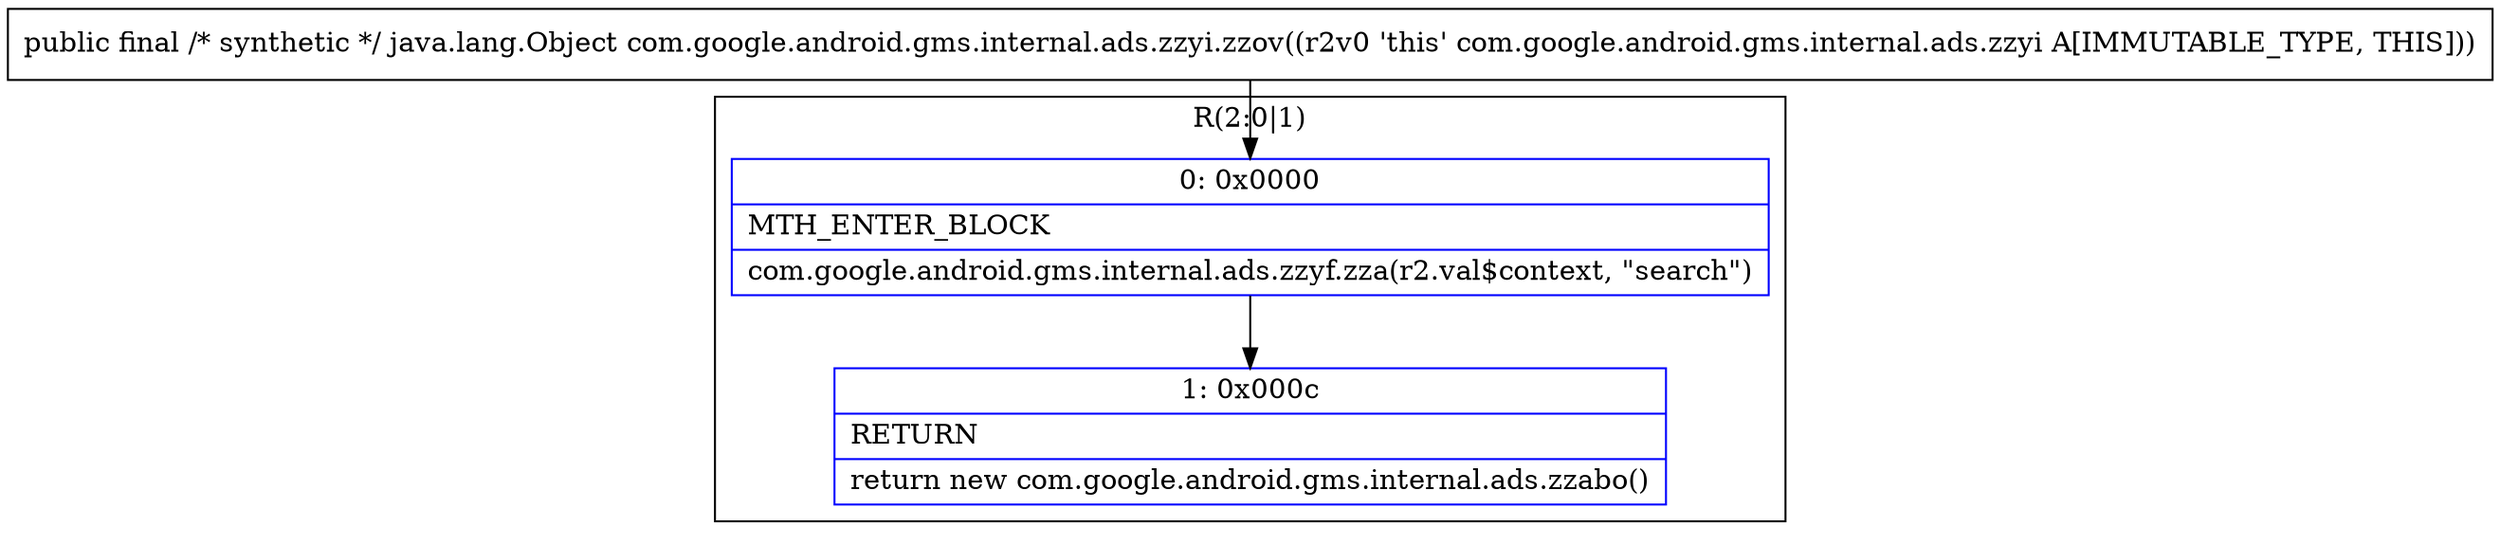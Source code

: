 digraph "CFG forcom.google.android.gms.internal.ads.zzyi.zzov()Ljava\/lang\/Object;" {
subgraph cluster_Region_1668452518 {
label = "R(2:0|1)";
node [shape=record,color=blue];
Node_0 [shape=record,label="{0\:\ 0x0000|MTH_ENTER_BLOCK\l|com.google.android.gms.internal.ads.zzyf.zza(r2.val$context, \"search\")\l}"];
Node_1 [shape=record,label="{1\:\ 0x000c|RETURN\l|return new com.google.android.gms.internal.ads.zzabo()\l}"];
}
MethodNode[shape=record,label="{public final \/* synthetic *\/ java.lang.Object com.google.android.gms.internal.ads.zzyi.zzov((r2v0 'this' com.google.android.gms.internal.ads.zzyi A[IMMUTABLE_TYPE, THIS])) }"];
MethodNode -> Node_0;
Node_0 -> Node_1;
}

